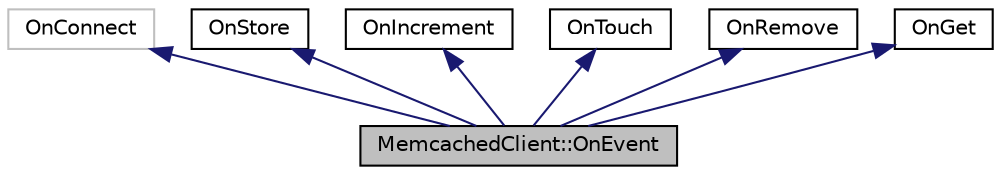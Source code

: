 digraph "MemcachedClient::OnEvent"
{
  edge [fontname="Helvetica",fontsize="10",labelfontname="Helvetica",labelfontsize="10"];
  node [fontname="Helvetica",fontsize="10",shape=record];
  Node1 [label="MemcachedClient::OnEvent",height=0.2,width=0.4,color="black", fillcolor="grey75", style="filled", fontcolor="black"];
  Node2 -> Node1 [dir="back",color="midnightblue",fontsize="10",style="solid",fontname="Helvetica"];
  Node2 [label="OnConnect",height=0.2,width=0.4,color="grey75", fillcolor="white", style="filled"];
  Node3 -> Node1 [dir="back",color="midnightblue",fontsize="10",style="solid",fontname="Helvetica"];
  Node3 [label="OnStore",height=0.2,width=0.4,color="black", fillcolor="white", style="filled",URL="$structevo_1_1async_1_1_memcached_client_1_1_on_store.html",tooltip="Base interface for on_store() event. "];
  Node4 -> Node1 [dir="back",color="midnightblue",fontsize="10",style="solid",fontname="Helvetica"];
  Node4 [label="OnIncrement",height=0.2,width=0.4,color="black", fillcolor="white", style="filled",URL="$structevo_1_1async_1_1_memcached_client_1_1_on_increment.html",tooltip="Base interface for on_increment() event. "];
  Node5 -> Node1 [dir="back",color="midnightblue",fontsize="10",style="solid",fontname="Helvetica"];
  Node5 [label="OnTouch",height=0.2,width=0.4,color="black", fillcolor="white", style="filled",URL="$structevo_1_1async_1_1_memcached_client_1_1_on_touch.html",tooltip="Base interface for on_touch() event. "];
  Node6 -> Node1 [dir="back",color="midnightblue",fontsize="10",style="solid",fontname="Helvetica"];
  Node6 [label="OnRemove",height=0.2,width=0.4,color="black", fillcolor="white", style="filled",URL="$structevo_1_1async_1_1_memcached_client_1_1_on_remove.html",tooltip="Base interface for on_remove() event. "];
  Node7 -> Node1 [dir="back",color="midnightblue",fontsize="10",style="solid",fontname="Helvetica"];
  Node7 [label="OnGet",height=0.2,width=0.4,color="black", fillcolor="white", style="filled",URL="$structevo_1_1async_1_1_memcached_client_1_1_on_get.html",tooltip="Base interface for on_get() and on_get_end() events. "];
}
